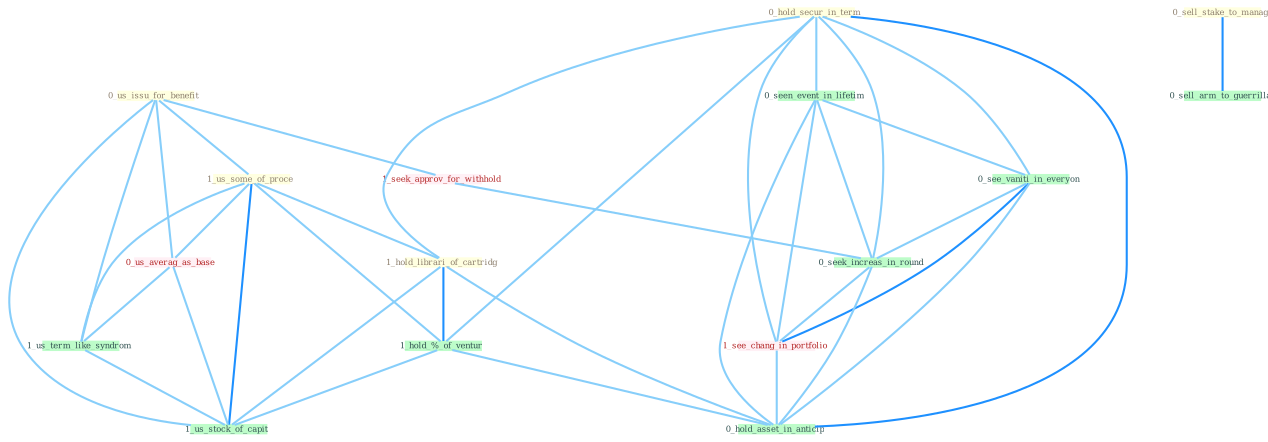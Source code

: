 Graph G{ 
    node
    [shape=polygon,style=filled,width=.5,height=.06,color="#BDFCC9",fixedsize=true,fontsize=4,
    fontcolor="#2f4f4f"];
    {node
    [color="#ffffe0", fontcolor="#8b7d6b"] "0_us_issu_for_benefit " "0_hold_secur_in_term " "1_us_some_of_proce " "0_sell_stake_to_manag " "1_hold_librari_of_cartridg "}
{node [color="#fff0f5", fontcolor="#b22222"] "0_us_averag_as_base " "1_seek_approv_for_withhold " "1_see_chang_in_portfolio "}
edge [color="#B0E2FF"];

	"0_us_issu_for_benefit " -- "1_us_some_of_proce " [w="1", color="#87cefa" ];
	"0_us_issu_for_benefit " -- "0_us_averag_as_base " [w="1", color="#87cefa" ];
	"0_us_issu_for_benefit " -- "1_us_term_like_syndrom " [w="1", color="#87cefa" ];
	"0_us_issu_for_benefit " -- "1_seek_approv_for_withhold " [w="1", color="#87cefa" ];
	"0_us_issu_for_benefit " -- "1_us_stock_of_capit " [w="1", color="#87cefa" ];
	"0_hold_secur_in_term " -- "1_hold_librari_of_cartridg " [w="1", color="#87cefa" ];
	"0_hold_secur_in_term " -- "0_seen_event_in_lifetim " [w="1", color="#87cefa" ];
	"0_hold_secur_in_term " -- "1_hold_%_of_ventur " [w="1", color="#87cefa" ];
	"0_hold_secur_in_term " -- "0_see_vaniti_in_everyon " [w="1", color="#87cefa" ];
	"0_hold_secur_in_term " -- "0_seek_increas_in_round " [w="1", color="#87cefa" ];
	"0_hold_secur_in_term " -- "1_see_chang_in_portfolio " [w="1", color="#87cefa" ];
	"0_hold_secur_in_term " -- "0_hold_asset_in_anticip " [w="2", color="#1e90ff" , len=0.8];
	"1_us_some_of_proce " -- "1_hold_librari_of_cartridg " [w="1", color="#87cefa" ];
	"1_us_some_of_proce " -- "0_us_averag_as_base " [w="1", color="#87cefa" ];
	"1_us_some_of_proce " -- "1_us_term_like_syndrom " [w="1", color="#87cefa" ];
	"1_us_some_of_proce " -- "1_hold_%_of_ventur " [w="1", color="#87cefa" ];
	"1_us_some_of_proce " -- "1_us_stock_of_capit " [w="2", color="#1e90ff" , len=0.8];
	"0_sell_stake_to_manag " -- "0_sell_arm_to_guerrilla " [w="2", color="#1e90ff" , len=0.8];
	"1_hold_librari_of_cartridg " -- "1_hold_%_of_ventur " [w="2", color="#1e90ff" , len=0.8];
	"1_hold_librari_of_cartridg " -- "1_us_stock_of_capit " [w="1", color="#87cefa" ];
	"1_hold_librari_of_cartridg " -- "0_hold_asset_in_anticip " [w="1", color="#87cefa" ];
	"0_seen_event_in_lifetim " -- "0_see_vaniti_in_everyon " [w="1", color="#87cefa" ];
	"0_seen_event_in_lifetim " -- "0_seek_increas_in_round " [w="1", color="#87cefa" ];
	"0_seen_event_in_lifetim " -- "1_see_chang_in_portfolio " [w="1", color="#87cefa" ];
	"0_seen_event_in_lifetim " -- "0_hold_asset_in_anticip " [w="1", color="#87cefa" ];
	"0_us_averag_as_base " -- "1_us_term_like_syndrom " [w="1", color="#87cefa" ];
	"0_us_averag_as_base " -- "1_us_stock_of_capit " [w="1", color="#87cefa" ];
	"1_us_term_like_syndrom " -- "1_us_stock_of_capit " [w="1", color="#87cefa" ];
	"1_seek_approv_for_withhold " -- "0_seek_increas_in_round " [w="1", color="#87cefa" ];
	"1_hold_%_of_ventur " -- "1_us_stock_of_capit " [w="1", color="#87cefa" ];
	"1_hold_%_of_ventur " -- "0_hold_asset_in_anticip " [w="1", color="#87cefa" ];
	"0_see_vaniti_in_everyon " -- "0_seek_increas_in_round " [w="1", color="#87cefa" ];
	"0_see_vaniti_in_everyon " -- "1_see_chang_in_portfolio " [w="2", color="#1e90ff" , len=0.8];
	"0_see_vaniti_in_everyon " -- "0_hold_asset_in_anticip " [w="1", color="#87cefa" ];
	"0_seek_increas_in_round " -- "1_see_chang_in_portfolio " [w="1", color="#87cefa" ];
	"0_seek_increas_in_round " -- "0_hold_asset_in_anticip " [w="1", color="#87cefa" ];
	"1_see_chang_in_portfolio " -- "0_hold_asset_in_anticip " [w="1", color="#87cefa" ];
}